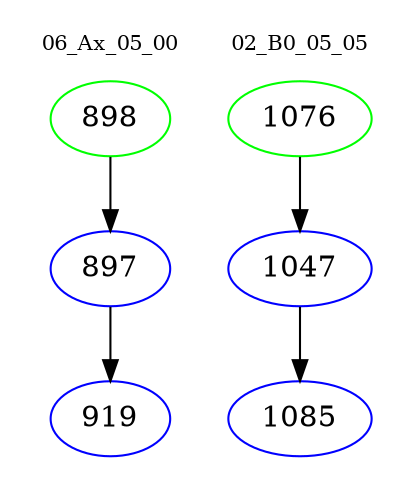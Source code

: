 digraph{
subgraph cluster_0 {
color = white
label = "06_Ax_05_00";
fontsize=10;
T0_898 [label="898", color="green"]
T0_898 -> T0_897 [color="black"]
T0_897 [label="897", color="blue"]
T0_897 -> T0_919 [color="black"]
T0_919 [label="919", color="blue"]
}
subgraph cluster_1 {
color = white
label = "02_B0_05_05";
fontsize=10;
T1_1076 [label="1076", color="green"]
T1_1076 -> T1_1047 [color="black"]
T1_1047 [label="1047", color="blue"]
T1_1047 -> T1_1085 [color="black"]
T1_1085 [label="1085", color="blue"]
}
}
